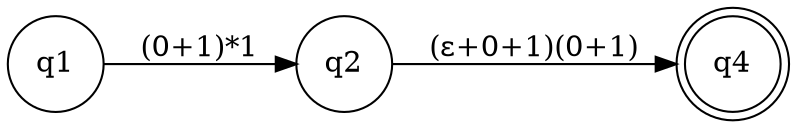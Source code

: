 digraph PA05_2a_2 {
	rankdir=LR;
	graph [dpi = 300];
	node [shape = doublecircle]; q4;
	node [shape = circle];
	q1->q2 [label="(0+1)*1"];
    q2 -> q4 [label="(ε+0+1)(0+1)"];
}
